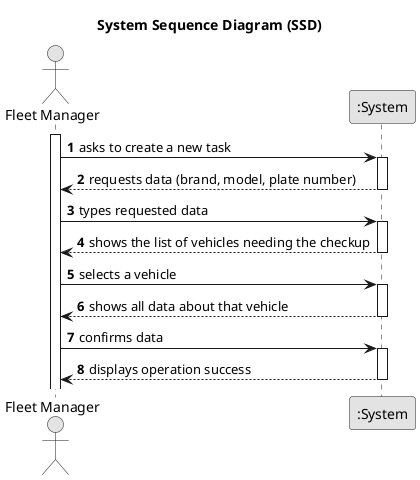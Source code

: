 @startuml
skinparam monochrome true
skinparam packageStyle rectangle
skinparam shadowing false

title System Sequence Diagram (SSD)

autonumber

actor "Fleet Manager" as Employee
participant ":System" as System

activate Employee

    Employee -> System : asks to create a new task
    activate System

        System --> Employee : requests data (brand, model, plate number)
    deactivate System

    Employee -> System : types requested data
    activate System

        System --> Employee : shows the list of vehicles needing the checkup
    deactivate System

    Employee -> System : selects a vehicle
    activate System

        System --> Employee : shows all data about that vehicle
    deactivate System

    Employee -> System : confirms data
    activate System

        System --> Employee : displays operation success
    deactivate System

@enduml